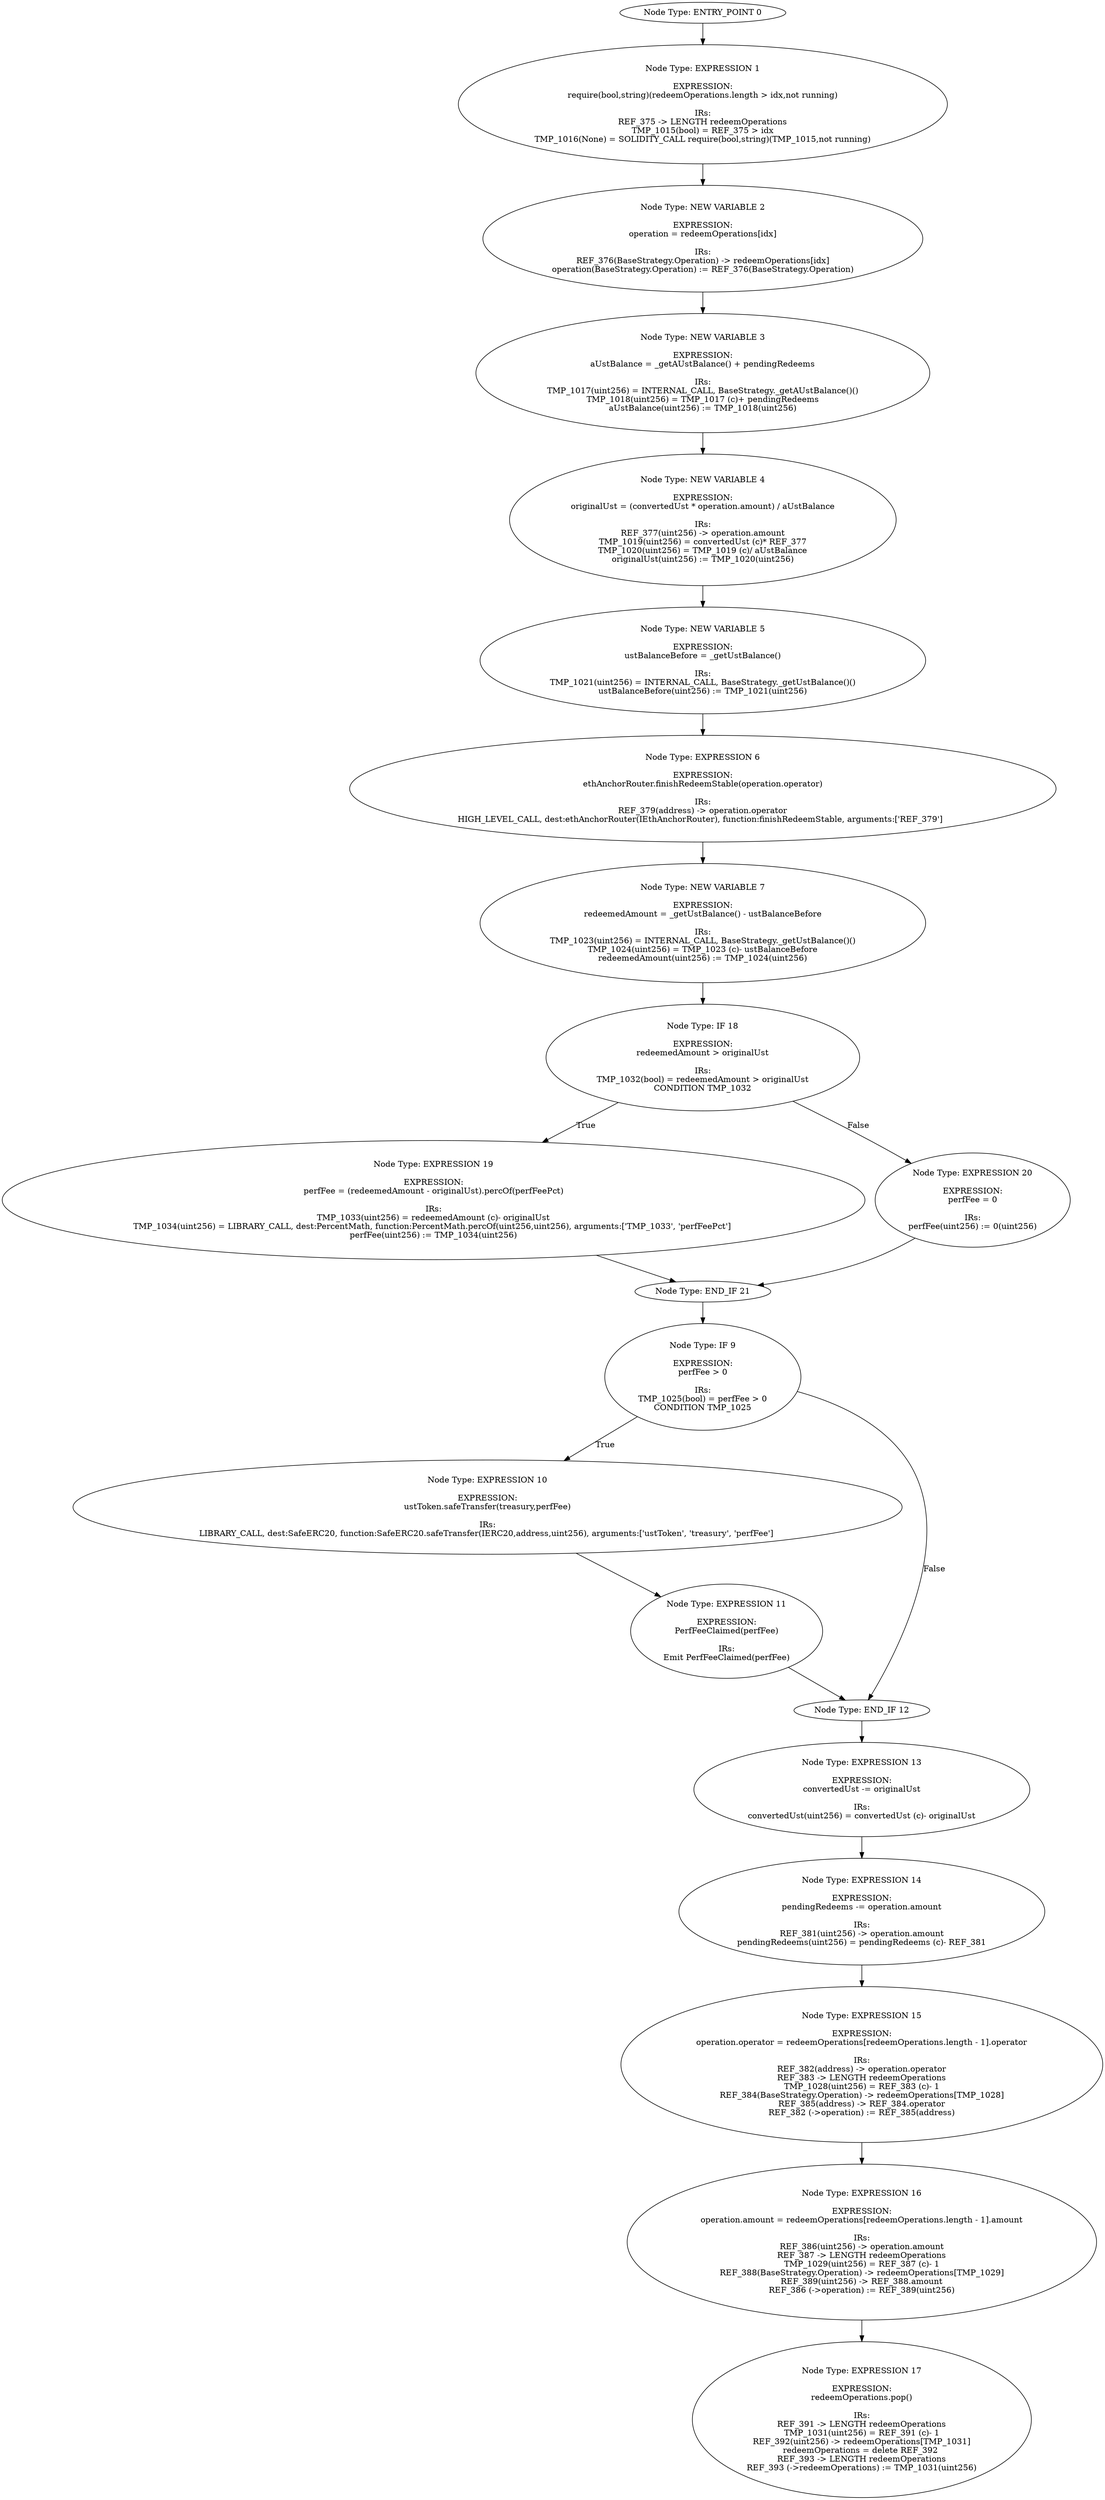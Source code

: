 digraph{
0[label="Node Type: ENTRY_POINT 0
"];
0->1;
1[label="Node Type: EXPRESSION 1

EXPRESSION:
require(bool,string)(redeemOperations.length > idx,not running)

IRs:
REF_375 -> LENGTH redeemOperations
TMP_1015(bool) = REF_375 > idx
TMP_1016(None) = SOLIDITY_CALL require(bool,string)(TMP_1015,not running)"];
1->2;
2[label="Node Type: NEW VARIABLE 2

EXPRESSION:
operation = redeemOperations[idx]

IRs:
REF_376(BaseStrategy.Operation) -> redeemOperations[idx]
operation(BaseStrategy.Operation) := REF_376(BaseStrategy.Operation)"];
2->3;
3[label="Node Type: NEW VARIABLE 3

EXPRESSION:
aUstBalance = _getAUstBalance() + pendingRedeems

IRs:
TMP_1017(uint256) = INTERNAL_CALL, BaseStrategy._getAUstBalance()()
TMP_1018(uint256) = TMP_1017 (c)+ pendingRedeems
aUstBalance(uint256) := TMP_1018(uint256)"];
3->4;
4[label="Node Type: NEW VARIABLE 4

EXPRESSION:
originalUst = (convertedUst * operation.amount) / aUstBalance

IRs:
REF_377(uint256) -> operation.amount
TMP_1019(uint256) = convertedUst (c)* REF_377
TMP_1020(uint256) = TMP_1019 (c)/ aUstBalance
originalUst(uint256) := TMP_1020(uint256)"];
4->5;
5[label="Node Type: NEW VARIABLE 5

EXPRESSION:
ustBalanceBefore = _getUstBalance()

IRs:
TMP_1021(uint256) = INTERNAL_CALL, BaseStrategy._getUstBalance()()
ustBalanceBefore(uint256) := TMP_1021(uint256)"];
5->6;
6[label="Node Type: EXPRESSION 6

EXPRESSION:
ethAnchorRouter.finishRedeemStable(operation.operator)

IRs:
REF_379(address) -> operation.operator
HIGH_LEVEL_CALL, dest:ethAnchorRouter(IEthAnchorRouter), function:finishRedeemStable, arguments:['REF_379']  "];
6->7;
7[label="Node Type: NEW VARIABLE 7

EXPRESSION:
redeemedAmount = _getUstBalance() - ustBalanceBefore

IRs:
TMP_1023(uint256) = INTERNAL_CALL, BaseStrategy._getUstBalance()()
TMP_1024(uint256) = TMP_1023 (c)- ustBalanceBefore
redeemedAmount(uint256) := TMP_1024(uint256)"];
7->18;
9[label="Node Type: IF 9

EXPRESSION:
perfFee > 0

IRs:
TMP_1025(bool) = perfFee > 0
CONDITION TMP_1025"];
9->10[label="True"];
9->12[label="False"];
10[label="Node Type: EXPRESSION 10

EXPRESSION:
ustToken.safeTransfer(treasury,perfFee)

IRs:
LIBRARY_CALL, dest:SafeERC20, function:SafeERC20.safeTransfer(IERC20,address,uint256), arguments:['ustToken', 'treasury', 'perfFee'] "];
10->11;
11[label="Node Type: EXPRESSION 11

EXPRESSION:
PerfFeeClaimed(perfFee)

IRs:
Emit PerfFeeClaimed(perfFee)"];
11->12;
12[label="Node Type: END_IF 12
"];
12->13;
13[label="Node Type: EXPRESSION 13

EXPRESSION:
convertedUst -= originalUst

IRs:
convertedUst(uint256) = convertedUst (c)- originalUst"];
13->14;
14[label="Node Type: EXPRESSION 14

EXPRESSION:
pendingRedeems -= operation.amount

IRs:
REF_381(uint256) -> operation.amount
pendingRedeems(uint256) = pendingRedeems (c)- REF_381"];
14->15;
15[label="Node Type: EXPRESSION 15

EXPRESSION:
operation.operator = redeemOperations[redeemOperations.length - 1].operator

IRs:
REF_382(address) -> operation.operator
REF_383 -> LENGTH redeemOperations
TMP_1028(uint256) = REF_383 (c)- 1
REF_384(BaseStrategy.Operation) -> redeemOperations[TMP_1028]
REF_385(address) -> REF_384.operator
REF_382 (->operation) := REF_385(address)"];
15->16;
16[label="Node Type: EXPRESSION 16

EXPRESSION:
operation.amount = redeemOperations[redeemOperations.length - 1].amount

IRs:
REF_386(uint256) -> operation.amount
REF_387 -> LENGTH redeemOperations
TMP_1029(uint256) = REF_387 (c)- 1
REF_388(BaseStrategy.Operation) -> redeemOperations[TMP_1029]
REF_389(uint256) -> REF_388.amount
REF_386 (->operation) := REF_389(uint256)"];
16->17;
17[label="Node Type: EXPRESSION 17

EXPRESSION:
redeemOperations.pop()

IRs:
REF_391 -> LENGTH redeemOperations
TMP_1031(uint256) = REF_391 (c)- 1
REF_392(uint256) -> redeemOperations[TMP_1031]
redeemOperations = delete REF_392 
REF_393 -> LENGTH redeemOperations
REF_393 (->redeemOperations) := TMP_1031(uint256)"];
18[label="Node Type: IF 18

EXPRESSION:
redeemedAmount > originalUst

IRs:
TMP_1032(bool) = redeemedAmount > originalUst
CONDITION TMP_1032"];
18->19[label="True"];
18->20[label="False"];
19[label="Node Type: EXPRESSION 19

EXPRESSION:
perfFee = (redeemedAmount - originalUst).percOf(perfFeePct)

IRs:
TMP_1033(uint256) = redeemedAmount (c)- originalUst
TMP_1034(uint256) = LIBRARY_CALL, dest:PercentMath, function:PercentMath.percOf(uint256,uint256), arguments:['TMP_1033', 'perfFeePct'] 
perfFee(uint256) := TMP_1034(uint256)"];
19->21;
20[label="Node Type: EXPRESSION 20

EXPRESSION:
perfFee = 0

IRs:
perfFee(uint256) := 0(uint256)"];
20->21;
21[label="Node Type: END_IF 21
"];
21->9;
}

